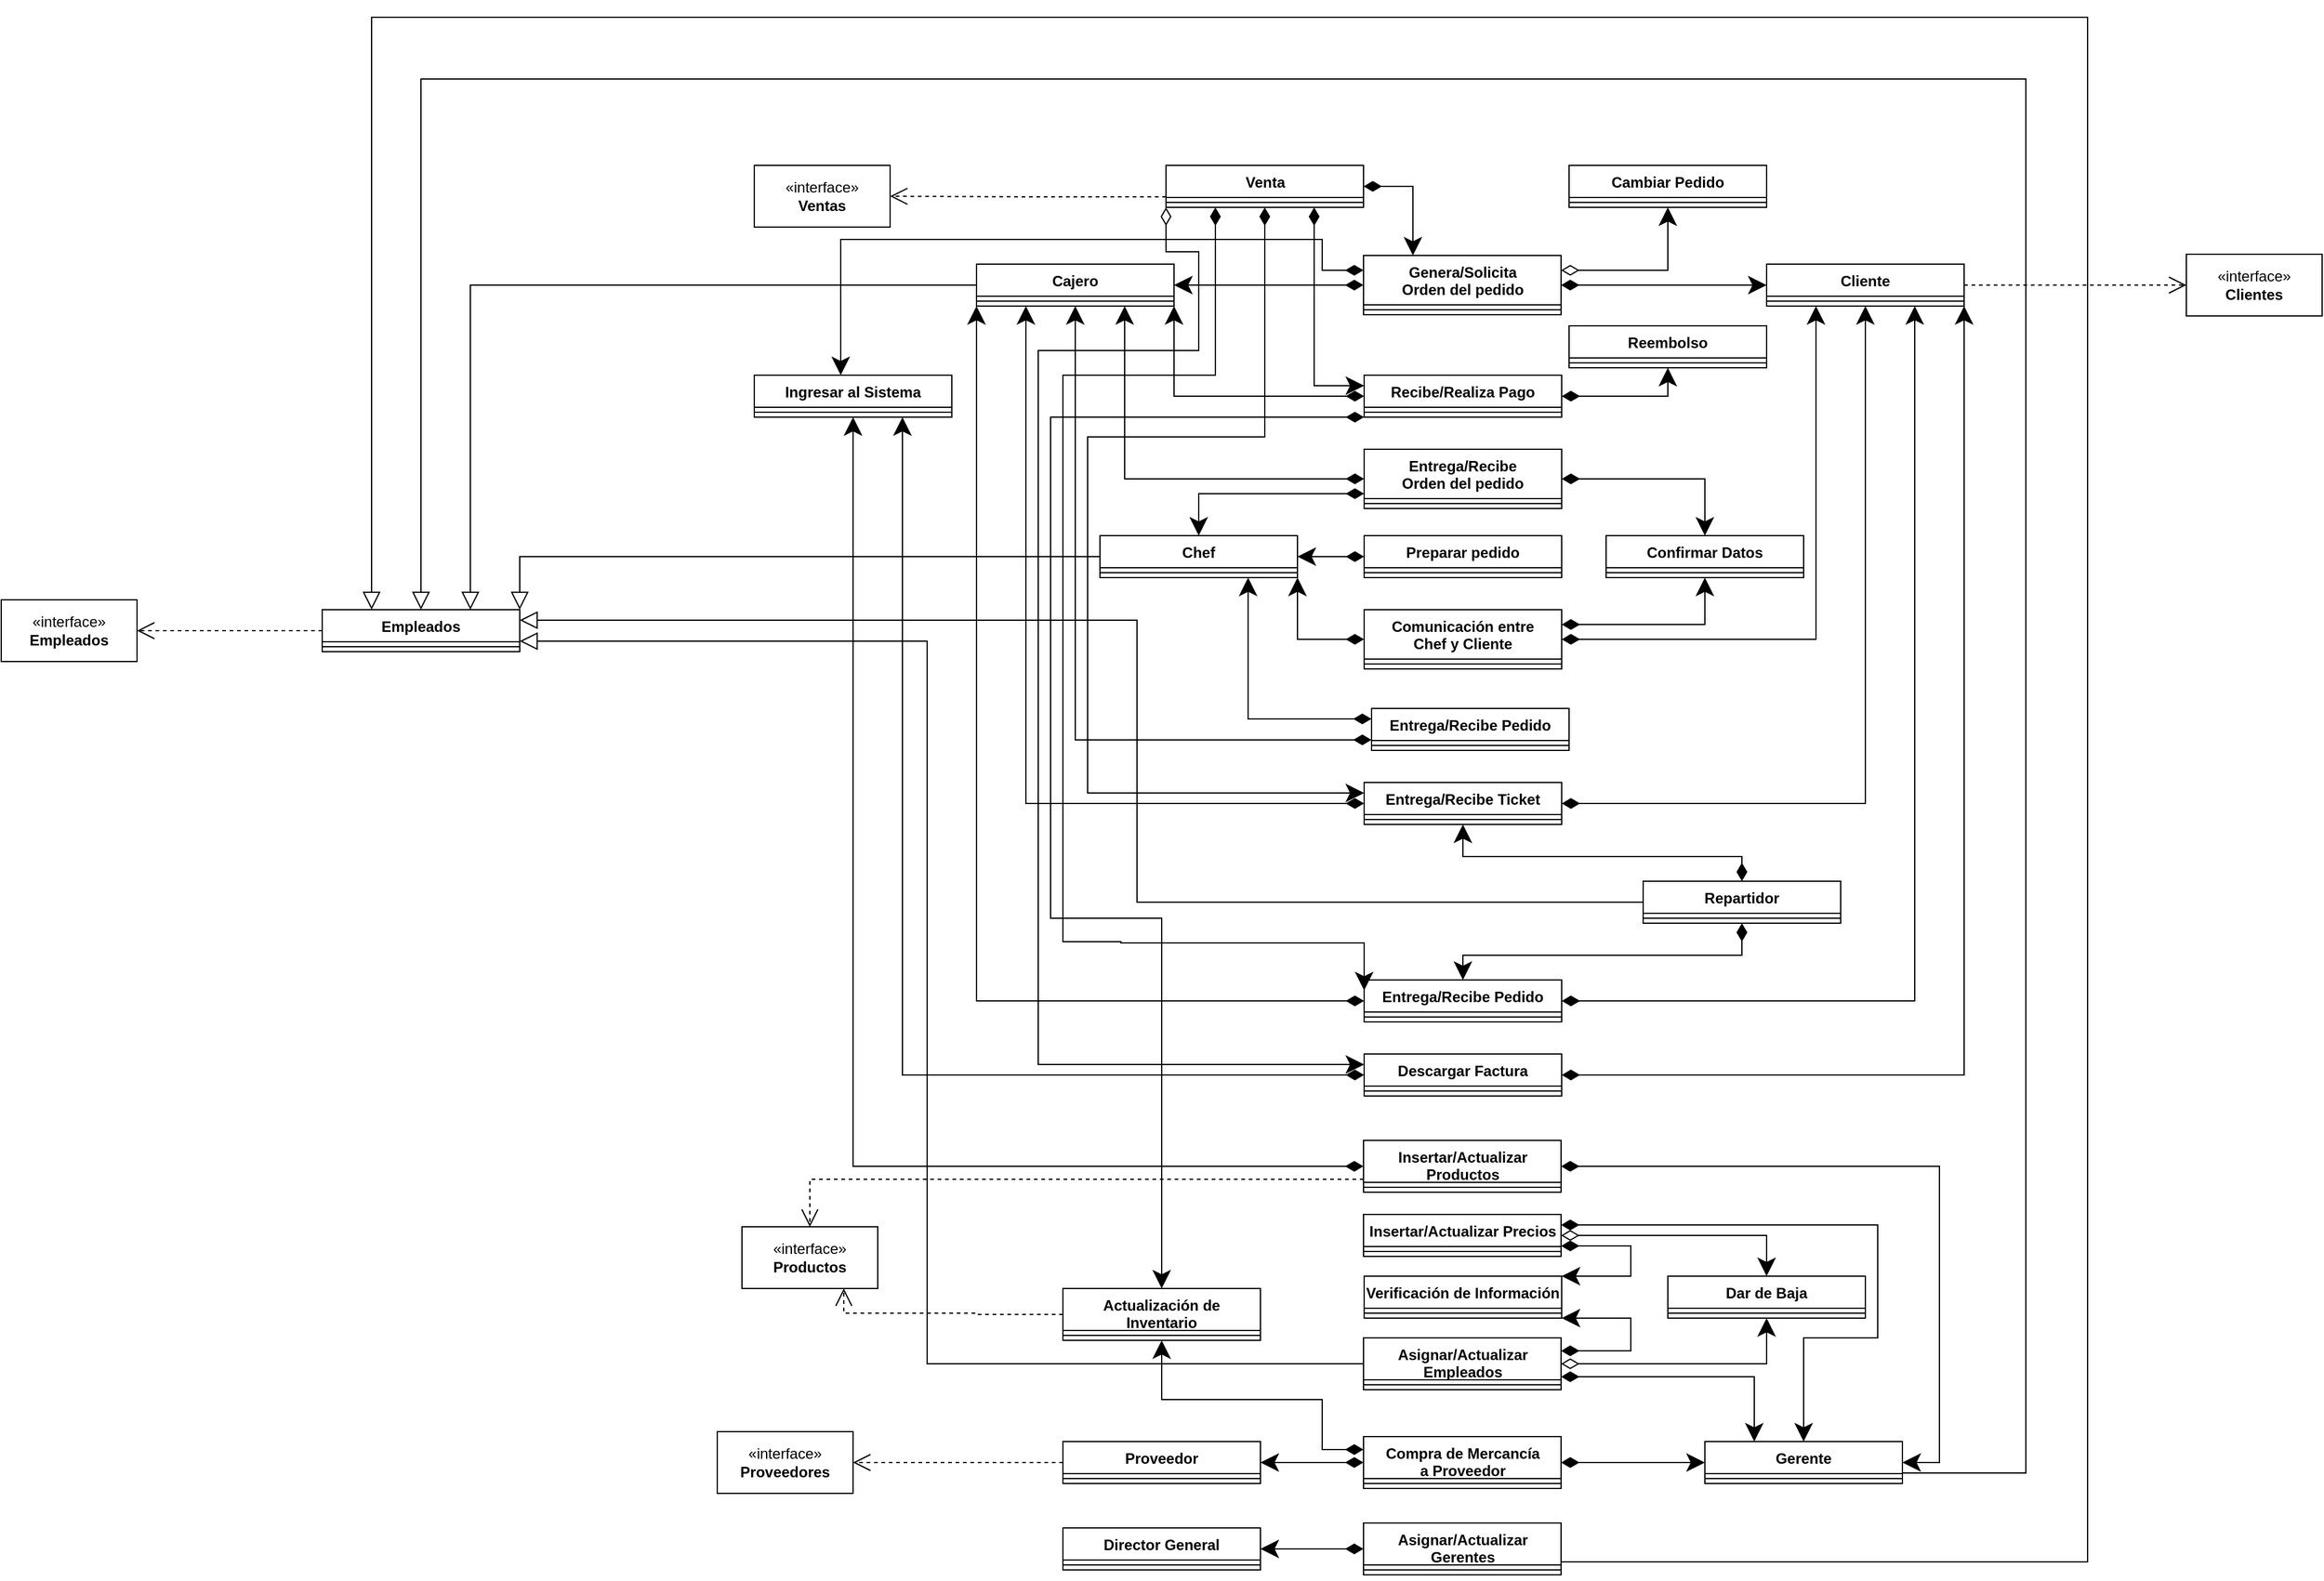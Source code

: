 <mxfile version="24.0.4" type="device">
  <diagram name="Página-1" id="PfWwZK9XXGAbCK31NurD">
    <mxGraphModel dx="2261" dy="2005" grid="1" gridSize="10" guides="1" tooltips="1" connect="1" arrows="1" fold="1" page="1" pageScale="1" pageWidth="827" pageHeight="1169" math="0" shadow="0">
      <root>
        <mxCell id="0" />
        <mxCell id="1" parent="0" />
        <mxCell id="RG0kYGxBwc-abc-6VBha-24" style="edgeStyle=orthogonalEdgeStyle;rounded=0;orthogonalLoop=1;jettySize=auto;html=1;exitX=0;exitY=0.5;exitDx=0;exitDy=0;entryX=0.75;entryY=0;entryDx=0;entryDy=0;endArrow=block;endFill=0;endSize=12;" parent="1" source="FRfssdo3dwxB3OvRQ1Hg-1" target="y7RJuOudr_c_py1oiqPL-2" edge="1">
          <mxGeometry relative="1" as="geometry">
            <mxPoint x="-340" y="360" as="targetPoint" />
            <Array as="points">
              <mxPoint x="-400" y="117" />
            </Array>
          </mxGeometry>
        </mxCell>
        <mxCell id="FRfssdo3dwxB3OvRQ1Hg-1" value="Cajero" style="swimlane;fontStyle=1;align=center;verticalAlign=top;childLayout=stackLayout;horizontal=1;startSize=26;horizontalStack=0;resizeParent=1;resizeParentMax=0;resizeLast=0;collapsible=1;marginBottom=0;whiteSpace=wrap;html=1;" parent="1" vertex="1">
          <mxGeometry x="10" y="100" width="160" height="34" as="geometry" />
        </mxCell>
        <mxCell id="FRfssdo3dwxB3OvRQ1Hg-3" value="" style="line;strokeWidth=1;fillColor=none;align=left;verticalAlign=middle;spacingTop=-1;spacingLeft=3;spacingRight=3;rotatable=0;labelPosition=right;points=[];portConstraint=eastwest;strokeColor=inherit;" parent="FRfssdo3dwxB3OvRQ1Hg-1" vertex="1">
          <mxGeometry y="26" width="160" height="8" as="geometry" />
        </mxCell>
        <mxCell id="RG0kYGxBwc-abc-6VBha-12" style="edgeStyle=orthogonalEdgeStyle;rounded=0;orthogonalLoop=1;jettySize=auto;html=1;exitX=1;exitY=0.5;exitDx=0;exitDy=0;entryX=0;entryY=0.5;entryDx=0;entryDy=0;dashed=1;endArrow=open;endFill=0;endSize=12;" parent="1" source="FRfssdo3dwxB3OvRQ1Hg-5" target="RG0kYGxBwc-abc-6VBha-5" edge="1">
          <mxGeometry relative="1" as="geometry" />
        </mxCell>
        <mxCell id="FRfssdo3dwxB3OvRQ1Hg-5" value="Cliente" style="swimlane;fontStyle=1;align=center;verticalAlign=top;childLayout=stackLayout;horizontal=1;startSize=26;horizontalStack=0;resizeParent=1;resizeParentMax=0;resizeLast=0;collapsible=1;marginBottom=0;whiteSpace=wrap;html=1;" parent="1" vertex="1">
          <mxGeometry x="650" y="100" width="160" height="34" as="geometry" />
        </mxCell>
        <mxCell id="FRfssdo3dwxB3OvRQ1Hg-6" value="" style="line;strokeWidth=1;fillColor=none;align=left;verticalAlign=middle;spacingTop=-1;spacingLeft=3;spacingRight=3;rotatable=0;labelPosition=right;points=[];portConstraint=eastwest;strokeColor=inherit;" parent="FRfssdo3dwxB3OvRQ1Hg-5" vertex="1">
          <mxGeometry y="26" width="160" height="8" as="geometry" />
        </mxCell>
        <mxCell id="FRfssdo3dwxB3OvRQ1Hg-15" style="edgeStyle=orthogonalEdgeStyle;rounded=0;orthogonalLoop=1;jettySize=auto;html=1;exitX=1;exitY=0.5;exitDx=0;exitDy=0;entryX=0;entryY=0.5;entryDx=0;entryDy=0;startArrow=diamondThin;startFill=1;targetPerimeterSpacing=4;sourcePerimeterSpacing=4;endSize=12;startSize=12;" parent="1" source="FRfssdo3dwxB3OvRQ1Hg-7" target="FRfssdo3dwxB3OvRQ1Hg-5" edge="1">
          <mxGeometry relative="1" as="geometry" />
        </mxCell>
        <mxCell id="FRfssdo3dwxB3OvRQ1Hg-16" style="edgeStyle=orthogonalEdgeStyle;rounded=0;orthogonalLoop=1;jettySize=auto;html=1;exitX=0;exitY=0.5;exitDx=0;exitDy=0;entryX=1;entryY=0.5;entryDx=0;entryDy=0;startArrow=diamondThin;startFill=1;endSize=12;startSize=12;" parent="1" source="FRfssdo3dwxB3OvRQ1Hg-7" target="FRfssdo3dwxB3OvRQ1Hg-1" edge="1">
          <mxGeometry relative="1" as="geometry" />
        </mxCell>
        <mxCell id="FRfssdo3dwxB3OvRQ1Hg-22" style="edgeStyle=orthogonalEdgeStyle;rounded=0;orthogonalLoop=1;jettySize=auto;html=1;exitX=1;exitY=0.25;exitDx=0;exitDy=0;entryX=0.5;entryY=1;entryDx=0;entryDy=0;startArrow=diamondThin;startFill=0;endSize=12;startSize=12;targetPerimeterSpacing=4;sourcePerimeterSpacing=4;" parent="1" source="FRfssdo3dwxB3OvRQ1Hg-7" target="FRfssdo3dwxB3OvRQ1Hg-20" edge="1">
          <mxGeometry relative="1" as="geometry" />
        </mxCell>
        <mxCell id="FRfssdo3dwxB3OvRQ1Hg-30" style="edgeStyle=orthogonalEdgeStyle;rounded=0;orthogonalLoop=1;jettySize=auto;html=1;exitX=0;exitY=0.25;exitDx=0;exitDy=0;entryX=0.5;entryY=0;entryDx=0;entryDy=0;startArrow=diamondThin;startFill=1;endSize=12;startSize=12;" parent="1" source="FRfssdo3dwxB3OvRQ1Hg-7" edge="1">
          <mxGeometry relative="1" as="geometry">
            <mxPoint x="-100" y="190" as="targetPoint" />
            <Array as="points">
              <mxPoint x="290" y="105" />
              <mxPoint x="290" y="80" />
              <mxPoint x="-100" y="80" />
            </Array>
          </mxGeometry>
        </mxCell>
        <mxCell id="FRfssdo3dwxB3OvRQ1Hg-7" value="Genera/Solicita&lt;br&gt;Orden del pedido" style="swimlane;fontStyle=1;align=center;verticalAlign=top;childLayout=stackLayout;horizontal=1;startSize=40;horizontalStack=0;resizeParent=1;resizeParentMax=0;resizeLast=0;collapsible=1;marginBottom=0;whiteSpace=wrap;html=1;" parent="1" vertex="1">
          <mxGeometry x="323.5" y="93" width="160" height="48" as="geometry" />
        </mxCell>
        <mxCell id="FRfssdo3dwxB3OvRQ1Hg-9" value="" style="line;strokeWidth=1;fillColor=none;align=left;verticalAlign=middle;spacingTop=-1;spacingLeft=3;spacingRight=3;rotatable=0;labelPosition=right;points=[];portConstraint=eastwest;strokeColor=inherit;" parent="FRfssdo3dwxB3OvRQ1Hg-7" vertex="1">
          <mxGeometry y="40" width="160" height="8" as="geometry" />
        </mxCell>
        <mxCell id="FRfssdo3dwxB3OvRQ1Hg-11" value="Ingresar al Sistema" style="swimlane;fontStyle=1;align=center;verticalAlign=top;childLayout=stackLayout;horizontal=1;startSize=26;horizontalStack=0;resizeParent=1;resizeParentMax=0;resizeLast=0;collapsible=1;marginBottom=0;whiteSpace=wrap;html=1;" parent="1" vertex="1">
          <mxGeometry x="-170" y="190" width="160" height="34" as="geometry" />
        </mxCell>
        <mxCell id="FRfssdo3dwxB3OvRQ1Hg-13" value="" style="line;strokeWidth=1;fillColor=none;align=left;verticalAlign=middle;spacingTop=-1;spacingLeft=3;spacingRight=3;rotatable=0;labelPosition=right;points=[];portConstraint=eastwest;strokeColor=inherit;" parent="FRfssdo3dwxB3OvRQ1Hg-11" vertex="1">
          <mxGeometry y="26" width="160" height="8" as="geometry" />
        </mxCell>
        <mxCell id="FRfssdo3dwxB3OvRQ1Hg-20" value="Cambiar Pedido" style="swimlane;fontStyle=1;align=center;verticalAlign=top;childLayout=stackLayout;horizontal=1;startSize=26;horizontalStack=0;resizeParent=1;resizeParentMax=0;resizeLast=0;collapsible=1;marginBottom=0;whiteSpace=wrap;html=1;" parent="1" vertex="1">
          <mxGeometry x="490" y="20" width="160" height="34" as="geometry" />
        </mxCell>
        <mxCell id="FRfssdo3dwxB3OvRQ1Hg-21" value="" style="line;strokeWidth=1;fillColor=none;align=left;verticalAlign=middle;spacingTop=-1;spacingLeft=3;spacingRight=3;rotatable=0;labelPosition=right;points=[];portConstraint=eastwest;strokeColor=inherit;" parent="FRfssdo3dwxB3OvRQ1Hg-20" vertex="1">
          <mxGeometry y="26" width="160" height="8" as="geometry" />
        </mxCell>
        <mxCell id="FRfssdo3dwxB3OvRQ1Hg-28" style="edgeStyle=orthogonalEdgeStyle;rounded=0;orthogonalLoop=1;jettySize=auto;html=1;exitX=1;exitY=0.5;exitDx=0;exitDy=0;entryX=0.5;entryY=1;entryDx=0;entryDy=0;startArrow=diamondThin;startFill=1;endSize=12;startSize=12;" parent="1" source="FRfssdo3dwxB3OvRQ1Hg-23" target="FRfssdo3dwxB3OvRQ1Hg-26" edge="1">
          <mxGeometry relative="1" as="geometry">
            <Array as="points">
              <mxPoint x="570" y="207" />
            </Array>
          </mxGeometry>
        </mxCell>
        <mxCell id="FRfssdo3dwxB3OvRQ1Hg-31" style="edgeStyle=orthogonalEdgeStyle;rounded=0;orthogonalLoop=1;jettySize=auto;html=1;exitX=0;exitY=0.5;exitDx=0;exitDy=0;entryX=1;entryY=1;entryDx=0;entryDy=0;startArrow=diamondThin;startFill=1;endSize=12;startSize=12;" parent="1" source="FRfssdo3dwxB3OvRQ1Hg-23" target="FRfssdo3dwxB3OvRQ1Hg-1" edge="1">
          <mxGeometry relative="1" as="geometry" />
        </mxCell>
        <mxCell id="FRfssdo3dwxB3OvRQ1Hg-117" style="edgeStyle=orthogonalEdgeStyle;rounded=0;orthogonalLoop=1;jettySize=auto;html=1;exitX=0;exitY=1;exitDx=0;exitDy=0;entryX=0.5;entryY=0;entryDx=0;entryDy=0;startArrow=diamondThin;startFill=1;endSize=12;startSize=12;" parent="1" source="FRfssdo3dwxB3OvRQ1Hg-23" target="FRfssdo3dwxB3OvRQ1Hg-114" edge="1">
          <mxGeometry relative="1" as="geometry">
            <Array as="points">
              <mxPoint x="70" y="224" />
              <mxPoint x="70" y="630" />
              <mxPoint x="160" y="630" />
            </Array>
          </mxGeometry>
        </mxCell>
        <mxCell id="FRfssdo3dwxB3OvRQ1Hg-23" value="Recibe/Realiza Pago" style="swimlane;fontStyle=1;align=center;verticalAlign=top;childLayout=stackLayout;horizontal=1;startSize=26;horizontalStack=0;resizeParent=1;resizeParentMax=0;resizeLast=0;collapsible=1;marginBottom=0;whiteSpace=wrap;html=1;" parent="1" vertex="1">
          <mxGeometry x="324" y="190" width="160" height="34" as="geometry" />
        </mxCell>
        <mxCell id="FRfssdo3dwxB3OvRQ1Hg-24" value="" style="line;strokeWidth=1;fillColor=none;align=left;verticalAlign=middle;spacingTop=-1;spacingLeft=3;spacingRight=3;rotatable=0;labelPosition=right;points=[];portConstraint=eastwest;strokeColor=inherit;" parent="FRfssdo3dwxB3OvRQ1Hg-23" vertex="1">
          <mxGeometry y="26" width="160" height="8" as="geometry" />
        </mxCell>
        <mxCell id="FRfssdo3dwxB3OvRQ1Hg-26" value="Reembolso" style="swimlane;fontStyle=1;align=center;verticalAlign=top;childLayout=stackLayout;horizontal=1;startSize=26;horizontalStack=0;resizeParent=1;resizeParentMax=0;resizeLast=0;collapsible=1;marginBottom=0;whiteSpace=wrap;html=1;" parent="1" vertex="1">
          <mxGeometry x="490" y="150" width="160" height="34" as="geometry" />
        </mxCell>
        <mxCell id="FRfssdo3dwxB3OvRQ1Hg-27" value="" style="line;strokeWidth=1;fillColor=none;align=left;verticalAlign=middle;spacingTop=-1;spacingLeft=3;spacingRight=3;rotatable=0;labelPosition=right;points=[];portConstraint=eastwest;strokeColor=inherit;" parent="FRfssdo3dwxB3OvRQ1Hg-26" vertex="1">
          <mxGeometry y="26" width="160" height="8" as="geometry" />
        </mxCell>
        <mxCell id="FRfssdo3dwxB3OvRQ1Hg-35" style="edgeStyle=orthogonalEdgeStyle;rounded=0;orthogonalLoop=1;jettySize=auto;html=1;exitX=0;exitY=0.5;exitDx=0;exitDy=0;entryX=0.25;entryY=1;entryDx=0;entryDy=0;startArrow=diamondThin;startFill=1;endSize=12;startSize=12;" parent="1" source="FRfssdo3dwxB3OvRQ1Hg-32" target="FRfssdo3dwxB3OvRQ1Hg-1" edge="1">
          <mxGeometry relative="1" as="geometry" />
        </mxCell>
        <mxCell id="FRfssdo3dwxB3OvRQ1Hg-36" style="edgeStyle=orthogonalEdgeStyle;rounded=0;orthogonalLoop=1;jettySize=auto;html=1;exitX=1;exitY=0.5;exitDx=0;exitDy=0;startArrow=diamondThin;startFill=1;endSize=12;startSize=12;entryX=0.5;entryY=1;entryDx=0;entryDy=0;" parent="1" source="FRfssdo3dwxB3OvRQ1Hg-32" target="FRfssdo3dwxB3OvRQ1Hg-5" edge="1">
          <mxGeometry relative="1" as="geometry">
            <mxPoint x="730" y="190" as="targetPoint" />
            <Array as="points">
              <mxPoint x="730" y="537" />
            </Array>
          </mxGeometry>
        </mxCell>
        <mxCell id="FRfssdo3dwxB3OvRQ1Hg-32" value="Entrega/Recibe Ticket" style="swimlane;fontStyle=1;align=center;verticalAlign=top;childLayout=stackLayout;horizontal=1;startSize=26;horizontalStack=0;resizeParent=1;resizeParentMax=0;resizeLast=0;collapsible=1;marginBottom=0;whiteSpace=wrap;html=1;" parent="1" vertex="1">
          <mxGeometry x="324" y="520" width="160" height="34" as="geometry" />
        </mxCell>
        <mxCell id="FRfssdo3dwxB3OvRQ1Hg-33" value="" style="line;strokeWidth=1;fillColor=none;align=left;verticalAlign=middle;spacingTop=-1;spacingLeft=3;spacingRight=3;rotatable=0;labelPosition=right;points=[];portConstraint=eastwest;strokeColor=inherit;" parent="FRfssdo3dwxB3OvRQ1Hg-32" vertex="1">
          <mxGeometry y="26" width="160" height="8" as="geometry" />
        </mxCell>
        <mxCell id="FRfssdo3dwxB3OvRQ1Hg-67" style="edgeStyle=orthogonalEdgeStyle;rounded=0;orthogonalLoop=1;jettySize=auto;html=1;exitX=0.5;exitY=0;exitDx=0;exitDy=0;entryX=0.5;entryY=1;entryDx=0;entryDy=0;startArrow=diamondThin;startFill=1;endSize=12;startSize=12;" parent="1" source="FRfssdo3dwxB3OvRQ1Hg-37" target="FRfssdo3dwxB3OvRQ1Hg-32" edge="1">
          <mxGeometry relative="1" as="geometry">
            <Array as="points">
              <mxPoint x="630" y="580" />
              <mxPoint x="404" y="580" />
            </Array>
          </mxGeometry>
        </mxCell>
        <mxCell id="FRfssdo3dwxB3OvRQ1Hg-68" style="edgeStyle=orthogonalEdgeStyle;rounded=0;orthogonalLoop=1;jettySize=auto;html=1;exitX=0.5;exitY=1;exitDx=0;exitDy=0;entryX=0.5;entryY=0;entryDx=0;entryDy=0;startArrow=diamondThin;startFill=1;endSize=12;startSize=12;" parent="1" source="FRfssdo3dwxB3OvRQ1Hg-37" target="FRfssdo3dwxB3OvRQ1Hg-42" edge="1">
          <mxGeometry relative="1" as="geometry">
            <Array as="points">
              <mxPoint x="630" y="660" />
              <mxPoint x="404" y="660" />
            </Array>
          </mxGeometry>
        </mxCell>
        <mxCell id="RG0kYGxBwc-abc-6VBha-29" style="edgeStyle=orthogonalEdgeStyle;rounded=0;orthogonalLoop=1;jettySize=auto;html=1;exitX=0;exitY=0.5;exitDx=0;exitDy=0;entryX=1;entryY=0.25;entryDx=0;entryDy=0;endArrow=block;endFill=0;endSize=12;" parent="1" source="FRfssdo3dwxB3OvRQ1Hg-37" target="y7RJuOudr_c_py1oiqPL-2" edge="1">
          <mxGeometry relative="1" as="geometry">
            <Array as="points">
              <mxPoint x="140" y="617" />
              <mxPoint x="140" y="389" />
            </Array>
            <mxPoint x="-340" y="385" as="targetPoint" />
          </mxGeometry>
        </mxCell>
        <mxCell id="FRfssdo3dwxB3OvRQ1Hg-37" value="Repartidor" style="swimlane;fontStyle=1;align=center;verticalAlign=top;childLayout=stackLayout;horizontal=1;startSize=26;horizontalStack=0;resizeParent=1;resizeParentMax=0;resizeLast=0;collapsible=1;marginBottom=0;whiteSpace=wrap;html=1;" parent="1" vertex="1">
          <mxGeometry x="550" y="600" width="160" height="34" as="geometry" />
        </mxCell>
        <mxCell id="FRfssdo3dwxB3OvRQ1Hg-38" value="" style="line;strokeWidth=1;fillColor=none;align=left;verticalAlign=middle;spacingTop=-1;spacingLeft=3;spacingRight=3;rotatable=0;labelPosition=right;points=[];portConstraint=eastwest;strokeColor=inherit;" parent="FRfssdo3dwxB3OvRQ1Hg-37" vertex="1">
          <mxGeometry y="26" width="160" height="8" as="geometry" />
        </mxCell>
        <mxCell id="FRfssdo3dwxB3OvRQ1Hg-66" style="edgeStyle=orthogonalEdgeStyle;rounded=0;orthogonalLoop=1;jettySize=auto;html=1;exitX=0;exitY=0.5;exitDx=0;exitDy=0;entryX=0;entryY=1;entryDx=0;entryDy=0;startArrow=diamondThin;startFill=1;endSize=12;startSize=12;" parent="1" source="FRfssdo3dwxB3OvRQ1Hg-42" target="FRfssdo3dwxB3OvRQ1Hg-1" edge="1">
          <mxGeometry relative="1" as="geometry" />
        </mxCell>
        <mxCell id="FRfssdo3dwxB3OvRQ1Hg-69" style="edgeStyle=orthogonalEdgeStyle;rounded=0;orthogonalLoop=1;jettySize=auto;html=1;exitX=1;exitY=0.5;exitDx=0;exitDy=0;entryX=0.75;entryY=1;entryDx=0;entryDy=0;startArrow=diamondThin;startFill=1;endSize=12;startSize=12;" parent="1" source="FRfssdo3dwxB3OvRQ1Hg-42" target="FRfssdo3dwxB3OvRQ1Hg-5" edge="1">
          <mxGeometry relative="1" as="geometry" />
        </mxCell>
        <mxCell id="FRfssdo3dwxB3OvRQ1Hg-42" value="Entrega/Recibe Pedido" style="swimlane;fontStyle=1;align=center;verticalAlign=top;childLayout=stackLayout;horizontal=1;startSize=26;horizontalStack=0;resizeParent=1;resizeParentMax=0;resizeLast=0;collapsible=1;marginBottom=0;whiteSpace=wrap;html=1;" parent="1" vertex="1">
          <mxGeometry x="324" y="680" width="160" height="34" as="geometry" />
        </mxCell>
        <mxCell id="FRfssdo3dwxB3OvRQ1Hg-43" value="" style="line;strokeWidth=1;fillColor=none;align=left;verticalAlign=middle;spacingTop=-1;spacingLeft=3;spacingRight=3;rotatable=0;labelPosition=right;points=[];portConstraint=eastwest;strokeColor=inherit;" parent="FRfssdo3dwxB3OvRQ1Hg-42" vertex="1">
          <mxGeometry y="26" width="160" height="8" as="geometry" />
        </mxCell>
        <mxCell id="FRfssdo3dwxB3OvRQ1Hg-46" style="edgeStyle=orthogonalEdgeStyle;rounded=0;orthogonalLoop=1;jettySize=auto;html=1;exitX=0;exitY=0.5;exitDx=0;exitDy=0;entryX=0.75;entryY=1;entryDx=0;entryDy=0;endSize=12;startSize=12;startArrow=diamondThin;startFill=1;" parent="1" source="FRfssdo3dwxB3OvRQ1Hg-44" target="FRfssdo3dwxB3OvRQ1Hg-1" edge="1">
          <mxGeometry relative="1" as="geometry" />
        </mxCell>
        <mxCell id="FRfssdo3dwxB3OvRQ1Hg-49" style="edgeStyle=orthogonalEdgeStyle;rounded=0;orthogonalLoop=1;jettySize=auto;html=1;exitX=0;exitY=0.75;exitDx=0;exitDy=0;entryX=0.5;entryY=0;entryDx=0;entryDy=0;startArrow=diamondThin;startFill=1;endSize=12;startSize=12;" parent="1" source="FRfssdo3dwxB3OvRQ1Hg-44" target="FRfssdo3dwxB3OvRQ1Hg-47" edge="1">
          <mxGeometry relative="1" as="geometry">
            <Array as="points">
              <mxPoint x="190" y="286" />
            </Array>
          </mxGeometry>
        </mxCell>
        <mxCell id="FRfssdo3dwxB3OvRQ1Hg-61" style="edgeStyle=orthogonalEdgeStyle;rounded=0;orthogonalLoop=1;jettySize=auto;html=1;exitX=1;exitY=0.5;exitDx=0;exitDy=0;entryX=0.5;entryY=0;entryDx=0;entryDy=0;startArrow=diamondThin;startFill=1;endSize=12;startSize=12;" parent="1" source="FRfssdo3dwxB3OvRQ1Hg-44" target="FRfssdo3dwxB3OvRQ1Hg-58" edge="1">
          <mxGeometry relative="1" as="geometry" />
        </mxCell>
        <mxCell id="FRfssdo3dwxB3OvRQ1Hg-44" value="Entrega/Recibe&lt;br&gt;Orden del pedido" style="swimlane;fontStyle=1;align=center;verticalAlign=top;childLayout=stackLayout;horizontal=1;startSize=40;horizontalStack=0;resizeParent=1;resizeParentMax=0;resizeLast=0;collapsible=1;marginBottom=0;whiteSpace=wrap;html=1;" parent="1" vertex="1">
          <mxGeometry x="324" y="250" width="160" height="48" as="geometry" />
        </mxCell>
        <mxCell id="FRfssdo3dwxB3OvRQ1Hg-45" value="" style="line;strokeWidth=1;fillColor=none;align=left;verticalAlign=middle;spacingTop=-1;spacingLeft=3;spacingRight=3;rotatable=0;labelPosition=right;points=[];portConstraint=eastwest;strokeColor=inherit;" parent="FRfssdo3dwxB3OvRQ1Hg-44" vertex="1">
          <mxGeometry y="40" width="160" height="8" as="geometry" />
        </mxCell>
        <mxCell id="RG0kYGxBwc-abc-6VBha-28" style="edgeStyle=orthogonalEdgeStyle;rounded=0;orthogonalLoop=1;jettySize=auto;html=1;exitX=0;exitY=0.5;exitDx=0;exitDy=0;entryX=1;entryY=0;entryDx=0;entryDy=0;endSize=12;endArrow=block;endFill=0;" parent="1" source="FRfssdo3dwxB3OvRQ1Hg-47" target="y7RJuOudr_c_py1oiqPL-2" edge="1">
          <mxGeometry relative="1" as="geometry">
            <mxPoint x="-340" y="372.5" as="targetPoint" />
          </mxGeometry>
        </mxCell>
        <mxCell id="FRfssdo3dwxB3OvRQ1Hg-47" value="Chef" style="swimlane;fontStyle=1;align=center;verticalAlign=top;childLayout=stackLayout;horizontal=1;startSize=26;horizontalStack=0;resizeParent=1;resizeParentMax=0;resizeLast=0;collapsible=1;marginBottom=0;whiteSpace=wrap;html=1;" parent="1" vertex="1">
          <mxGeometry x="110" y="320" width="160" height="34" as="geometry" />
        </mxCell>
        <mxCell id="FRfssdo3dwxB3OvRQ1Hg-48" value="" style="line;strokeWidth=1;fillColor=none;align=left;verticalAlign=middle;spacingTop=-1;spacingLeft=3;spacingRight=3;rotatable=0;labelPosition=right;points=[];portConstraint=eastwest;strokeColor=inherit;" parent="FRfssdo3dwxB3OvRQ1Hg-47" vertex="1">
          <mxGeometry y="26" width="160" height="8" as="geometry" />
        </mxCell>
        <mxCell id="FRfssdo3dwxB3OvRQ1Hg-53" style="edgeStyle=orthogonalEdgeStyle;rounded=0;orthogonalLoop=1;jettySize=auto;html=1;exitX=0;exitY=0.5;exitDx=0;exitDy=0;entryX=1;entryY=0.5;entryDx=0;entryDy=0;startArrow=diamondThin;startFill=1;endSize=12;startSize=12;" parent="1" source="FRfssdo3dwxB3OvRQ1Hg-50" target="FRfssdo3dwxB3OvRQ1Hg-47" edge="1">
          <mxGeometry relative="1" as="geometry" />
        </mxCell>
        <mxCell id="FRfssdo3dwxB3OvRQ1Hg-50" value="Preparar pedido" style="swimlane;fontStyle=1;align=center;verticalAlign=top;childLayout=stackLayout;horizontal=1;startSize=26;horizontalStack=0;resizeParent=1;resizeParentMax=0;resizeLast=0;collapsible=1;marginBottom=0;whiteSpace=wrap;html=1;" parent="1" vertex="1">
          <mxGeometry x="324" y="320" width="160" height="34" as="geometry" />
        </mxCell>
        <mxCell id="FRfssdo3dwxB3OvRQ1Hg-51" value="" style="line;strokeWidth=1;fillColor=none;align=left;verticalAlign=middle;spacingTop=-1;spacingLeft=3;spacingRight=3;rotatable=0;labelPosition=right;points=[];portConstraint=eastwest;strokeColor=inherit;" parent="FRfssdo3dwxB3OvRQ1Hg-50" vertex="1">
          <mxGeometry y="26" width="160" height="8" as="geometry" />
        </mxCell>
        <mxCell id="FRfssdo3dwxB3OvRQ1Hg-56" style="edgeStyle=orthogonalEdgeStyle;rounded=0;orthogonalLoop=1;jettySize=auto;html=1;exitX=0;exitY=0.5;exitDx=0;exitDy=0;entryX=1;entryY=1;entryDx=0;entryDy=0;endSize=12;startSize=12;startArrow=diamondThin;startFill=1;" parent="1" source="FRfssdo3dwxB3OvRQ1Hg-54" target="FRfssdo3dwxB3OvRQ1Hg-47" edge="1">
          <mxGeometry relative="1" as="geometry" />
        </mxCell>
        <mxCell id="FRfssdo3dwxB3OvRQ1Hg-57" style="edgeStyle=orthogonalEdgeStyle;rounded=0;orthogonalLoop=1;jettySize=auto;html=1;exitX=1;exitY=0.5;exitDx=0;exitDy=0;entryX=0.25;entryY=1;entryDx=0;entryDy=0;endSize=12;startSize=12;startArrow=diamondThin;startFill=1;" parent="1" source="FRfssdo3dwxB3OvRQ1Hg-54" target="FRfssdo3dwxB3OvRQ1Hg-5" edge="1">
          <mxGeometry relative="1" as="geometry" />
        </mxCell>
        <mxCell id="FRfssdo3dwxB3OvRQ1Hg-60" style="edgeStyle=orthogonalEdgeStyle;rounded=0;orthogonalLoop=1;jettySize=auto;html=1;exitX=1;exitY=0.25;exitDx=0;exitDy=0;entryX=0.5;entryY=1;entryDx=0;entryDy=0;startArrow=diamondThin;startFill=1;endSize=12;startSize=12;" parent="1" source="FRfssdo3dwxB3OvRQ1Hg-54" target="FRfssdo3dwxB3OvRQ1Hg-58" edge="1">
          <mxGeometry relative="1" as="geometry" />
        </mxCell>
        <mxCell id="FRfssdo3dwxB3OvRQ1Hg-54" value="Comunicación entre&lt;br&gt;Chef y Cliente" style="swimlane;fontStyle=1;align=center;verticalAlign=top;childLayout=stackLayout;horizontal=1;startSize=40;horizontalStack=0;resizeParent=1;resizeParentMax=0;resizeLast=0;collapsible=1;marginBottom=0;whiteSpace=wrap;html=1;" parent="1" vertex="1">
          <mxGeometry x="324" y="380" width="160" height="48" as="geometry" />
        </mxCell>
        <mxCell id="FRfssdo3dwxB3OvRQ1Hg-55" value="" style="line;strokeWidth=1;fillColor=none;align=left;verticalAlign=middle;spacingTop=-1;spacingLeft=3;spacingRight=3;rotatable=0;labelPosition=right;points=[];portConstraint=eastwest;strokeColor=inherit;" parent="FRfssdo3dwxB3OvRQ1Hg-54" vertex="1">
          <mxGeometry y="40" width="160" height="8" as="geometry" />
        </mxCell>
        <mxCell id="FRfssdo3dwxB3OvRQ1Hg-58" value="Confirmar Datos" style="swimlane;fontStyle=1;align=center;verticalAlign=top;childLayout=stackLayout;horizontal=1;startSize=26;horizontalStack=0;resizeParent=1;resizeParentMax=0;resizeLast=0;collapsible=1;marginBottom=0;whiteSpace=wrap;html=1;" parent="1" vertex="1">
          <mxGeometry x="520" y="320" width="160" height="34" as="geometry" />
        </mxCell>
        <mxCell id="FRfssdo3dwxB3OvRQ1Hg-59" value="" style="line;strokeWidth=1;fillColor=none;align=left;verticalAlign=middle;spacingTop=-1;spacingLeft=3;spacingRight=3;rotatable=0;labelPosition=right;points=[];portConstraint=eastwest;strokeColor=inherit;" parent="FRfssdo3dwxB3OvRQ1Hg-58" vertex="1">
          <mxGeometry y="26" width="160" height="8" as="geometry" />
        </mxCell>
        <mxCell id="FRfssdo3dwxB3OvRQ1Hg-64" style="edgeStyle=orthogonalEdgeStyle;rounded=0;orthogonalLoop=1;jettySize=auto;html=1;exitX=0;exitY=0.25;exitDx=0;exitDy=0;entryX=0.75;entryY=1;entryDx=0;entryDy=0;endSize=12;startSize=12;startArrow=diamondThin;startFill=1;" parent="1" source="FRfssdo3dwxB3OvRQ1Hg-62" target="FRfssdo3dwxB3OvRQ1Hg-47" edge="1">
          <mxGeometry relative="1" as="geometry" />
        </mxCell>
        <mxCell id="FRfssdo3dwxB3OvRQ1Hg-65" style="edgeStyle=orthogonalEdgeStyle;rounded=0;orthogonalLoop=1;jettySize=auto;html=1;exitX=0;exitY=0.75;exitDx=0;exitDy=0;entryX=0.5;entryY=1;entryDx=0;entryDy=0;startArrow=diamondThin;startFill=1;endSize=12;startSize=12;" parent="1" source="FRfssdo3dwxB3OvRQ1Hg-62" target="FRfssdo3dwxB3OvRQ1Hg-1" edge="1">
          <mxGeometry relative="1" as="geometry" />
        </mxCell>
        <mxCell id="FRfssdo3dwxB3OvRQ1Hg-62" value="Entrega/Recibe Pedido" style="swimlane;fontStyle=1;align=center;verticalAlign=top;childLayout=stackLayout;horizontal=1;startSize=26;horizontalStack=0;resizeParent=1;resizeParentMax=0;resizeLast=0;collapsible=1;marginBottom=0;whiteSpace=wrap;html=1;" parent="1" vertex="1">
          <mxGeometry x="330" y="460" width="160" height="34" as="geometry" />
        </mxCell>
        <mxCell id="FRfssdo3dwxB3OvRQ1Hg-63" value="" style="line;strokeWidth=1;fillColor=none;align=left;verticalAlign=middle;spacingTop=-1;spacingLeft=3;spacingRight=3;rotatable=0;labelPosition=right;points=[];portConstraint=eastwest;strokeColor=inherit;" parent="FRfssdo3dwxB3OvRQ1Hg-62" vertex="1">
          <mxGeometry y="26" width="160" height="8" as="geometry" />
        </mxCell>
        <mxCell id="FRfssdo3dwxB3OvRQ1Hg-74" style="edgeStyle=orthogonalEdgeStyle;rounded=0;orthogonalLoop=1;jettySize=auto;html=1;exitX=0;exitY=0.5;exitDx=0;exitDy=0;entryX=1;entryY=0.5;entryDx=0;entryDy=0;startArrow=diamondThin;startFill=1;endSize=12;startSize=12;" parent="1" source="FRfssdo3dwxB3OvRQ1Hg-70" target="FRfssdo3dwxB3OvRQ1Hg-72" edge="1">
          <mxGeometry relative="1" as="geometry" />
        </mxCell>
        <mxCell id="RG0kYGxBwc-abc-6VBha-34" style="edgeStyle=orthogonalEdgeStyle;rounded=0;orthogonalLoop=1;jettySize=auto;html=1;exitX=1;exitY=0.75;exitDx=0;exitDy=0;entryX=0.25;entryY=0;entryDx=0;entryDy=0;endArrow=block;endFill=0;endSize=12;" parent="1" source="FRfssdo3dwxB3OvRQ1Hg-70" target="y7RJuOudr_c_py1oiqPL-2" edge="1">
          <mxGeometry relative="1" as="geometry">
            <Array as="points">
              <mxPoint x="910" y="1152" />
              <mxPoint x="910" y="-100" />
              <mxPoint x="-480" y="-100" />
            </Array>
            <mxPoint x="-395" y="360" as="targetPoint" />
          </mxGeometry>
        </mxCell>
        <mxCell id="FRfssdo3dwxB3OvRQ1Hg-70" value="Asignar/Actualizar Gerentes" style="swimlane;fontStyle=1;align=center;verticalAlign=top;childLayout=stackLayout;horizontal=1;startSize=34;horizontalStack=0;resizeParent=1;resizeParentMax=0;resizeLast=0;collapsible=1;marginBottom=0;whiteSpace=wrap;html=1;" parent="1" vertex="1">
          <mxGeometry x="323.5" y="1120" width="160" height="42" as="geometry" />
        </mxCell>
        <mxCell id="FRfssdo3dwxB3OvRQ1Hg-71" value="" style="line;strokeWidth=1;fillColor=none;align=left;verticalAlign=middle;spacingTop=-1;spacingLeft=3;spacingRight=3;rotatable=0;labelPosition=right;points=[];portConstraint=eastwest;strokeColor=inherit;" parent="FRfssdo3dwxB3OvRQ1Hg-70" vertex="1">
          <mxGeometry y="34" width="160" height="8" as="geometry" />
        </mxCell>
        <mxCell id="FRfssdo3dwxB3OvRQ1Hg-72" value="Director General" style="swimlane;fontStyle=1;align=center;verticalAlign=top;childLayout=stackLayout;horizontal=1;startSize=26;horizontalStack=0;resizeParent=1;resizeParentMax=0;resizeLast=0;collapsible=1;marginBottom=0;whiteSpace=wrap;html=1;" parent="1" vertex="1">
          <mxGeometry x="80" y="1124" width="160" height="34" as="geometry" />
        </mxCell>
        <mxCell id="FRfssdo3dwxB3OvRQ1Hg-73" value="" style="line;strokeWidth=1;fillColor=none;align=left;verticalAlign=middle;spacingTop=-1;spacingLeft=3;spacingRight=3;rotatable=0;labelPosition=right;points=[];portConstraint=eastwest;strokeColor=inherit;" parent="FRfssdo3dwxB3OvRQ1Hg-72" vertex="1">
          <mxGeometry y="26" width="160" height="8" as="geometry" />
        </mxCell>
        <mxCell id="FRfssdo3dwxB3OvRQ1Hg-106" style="edgeStyle=orthogonalEdgeStyle;rounded=0;orthogonalLoop=1;jettySize=auto;html=1;exitX=1;exitY=0.5;exitDx=0;exitDy=0;entryX=1;entryY=0.5;entryDx=0;entryDy=0;startArrow=diamondThin;startFill=1;endSize=12;startSize=12;" parent="1" source="FRfssdo3dwxB3OvRQ1Hg-75" target="FRfssdo3dwxB3OvRQ1Hg-98" edge="1">
          <mxGeometry relative="1" as="geometry" />
        </mxCell>
        <mxCell id="FRfssdo3dwxB3OvRQ1Hg-107" style="edgeStyle=orthogonalEdgeStyle;rounded=0;orthogonalLoop=1;jettySize=auto;html=1;exitX=0;exitY=0.5;exitDx=0;exitDy=0;entryX=0.5;entryY=1;entryDx=0;entryDy=0;startArrow=diamondThin;startFill=1;endSize=12;startSize=12;" parent="1" source="FRfssdo3dwxB3OvRQ1Hg-75" target="FRfssdo3dwxB3OvRQ1Hg-11" edge="1">
          <mxGeometry relative="1" as="geometry" />
        </mxCell>
        <mxCell id="RG0kYGxBwc-abc-6VBha-23" style="edgeStyle=orthogonalEdgeStyle;rounded=0;orthogonalLoop=1;jettySize=auto;html=1;exitX=0;exitY=0.75;exitDx=0;exitDy=0;entryX=0.5;entryY=0;entryDx=0;entryDy=0;startArrow=none;startFill=0;endArrow=open;endFill=0;dashed=1;endSize=12;" parent="1" source="FRfssdo3dwxB3OvRQ1Hg-75" target="RG0kYGxBwc-abc-6VBha-4" edge="1">
          <mxGeometry relative="1" as="geometry" />
        </mxCell>
        <mxCell id="FRfssdo3dwxB3OvRQ1Hg-75" value="Insertar/Actualizar Productos" style="swimlane;fontStyle=1;align=center;verticalAlign=top;childLayout=stackLayout;horizontal=1;startSize=34;horizontalStack=0;resizeParent=1;resizeParentMax=0;resizeLast=0;collapsible=1;marginBottom=0;whiteSpace=wrap;html=1;" parent="1" vertex="1">
          <mxGeometry x="323.5" y="810" width="160" height="42" as="geometry" />
        </mxCell>
        <mxCell id="FRfssdo3dwxB3OvRQ1Hg-76" value="" style="line;strokeWidth=1;fillColor=none;align=left;verticalAlign=middle;spacingTop=-1;spacingLeft=3;spacingRight=3;rotatable=0;labelPosition=right;points=[];portConstraint=eastwest;strokeColor=inherit;" parent="FRfssdo3dwxB3OvRQ1Hg-75" vertex="1">
          <mxGeometry y="34" width="160" height="8" as="geometry" />
        </mxCell>
        <mxCell id="FRfssdo3dwxB3OvRQ1Hg-93" style="edgeStyle=orthogonalEdgeStyle;rounded=0;orthogonalLoop=1;jettySize=auto;html=1;exitX=1;exitY=0.5;exitDx=0;exitDy=0;entryX=0.5;entryY=0;entryDx=0;entryDy=0;startArrow=diamondThin;startFill=0;endSize=12;startSize=12;" parent="1" source="FRfssdo3dwxB3OvRQ1Hg-77" target="FRfssdo3dwxB3OvRQ1Hg-90" edge="1">
          <mxGeometry relative="1" as="geometry" />
        </mxCell>
        <mxCell id="FRfssdo3dwxB3OvRQ1Hg-105" style="edgeStyle=orthogonalEdgeStyle;rounded=0;orthogonalLoop=1;jettySize=auto;html=1;exitX=1;exitY=0.25;exitDx=0;exitDy=0;entryX=0.5;entryY=0;entryDx=0;entryDy=0;startArrow=diamondThin;startFill=1;endSize=12;startSize=12;" parent="1" source="FRfssdo3dwxB3OvRQ1Hg-77" target="FRfssdo3dwxB3OvRQ1Hg-98" edge="1">
          <mxGeometry relative="1" as="geometry">
            <Array as="points">
              <mxPoint x="740" y="879" />
              <mxPoint x="740" y="970" />
              <mxPoint x="680" y="970" />
            </Array>
          </mxGeometry>
        </mxCell>
        <mxCell id="FRfssdo3dwxB3OvRQ1Hg-77" value="Insertar/Actualizar Precios" style="swimlane;fontStyle=1;align=center;verticalAlign=top;childLayout=stackLayout;horizontal=1;startSize=26;horizontalStack=0;resizeParent=1;resizeParentMax=0;resizeLast=0;collapsible=1;marginBottom=0;whiteSpace=wrap;html=1;" parent="1" vertex="1">
          <mxGeometry x="323.5" y="870" width="160" height="34" as="geometry" />
        </mxCell>
        <mxCell id="FRfssdo3dwxB3OvRQ1Hg-78" value="" style="line;strokeWidth=1;fillColor=none;align=left;verticalAlign=middle;spacingTop=-1;spacingLeft=3;spacingRight=3;rotatable=0;labelPosition=right;points=[];portConstraint=eastwest;strokeColor=inherit;" parent="FRfssdo3dwxB3OvRQ1Hg-77" vertex="1">
          <mxGeometry y="26" width="160" height="8" as="geometry" />
        </mxCell>
        <mxCell id="FRfssdo3dwxB3OvRQ1Hg-94" style="edgeStyle=orthogonalEdgeStyle;rounded=0;orthogonalLoop=1;jettySize=auto;html=1;exitX=1;exitY=0.5;exitDx=0;exitDy=0;entryX=0.5;entryY=1;entryDx=0;entryDy=0;startArrow=diamondThin;startFill=0;endSize=12;startSize=12;" parent="1" source="FRfssdo3dwxB3OvRQ1Hg-79" target="FRfssdo3dwxB3OvRQ1Hg-90" edge="1">
          <mxGeometry relative="1" as="geometry" />
        </mxCell>
        <mxCell id="FRfssdo3dwxB3OvRQ1Hg-104" style="edgeStyle=orthogonalEdgeStyle;rounded=0;orthogonalLoop=1;jettySize=auto;html=1;exitX=1;exitY=0.75;exitDx=0;exitDy=0;entryX=0.25;entryY=0;entryDx=0;entryDy=0;startArrow=diamondThin;startFill=1;endSize=12;startSize=12;" parent="1" source="FRfssdo3dwxB3OvRQ1Hg-79" target="FRfssdo3dwxB3OvRQ1Hg-98" edge="1">
          <mxGeometry relative="1" as="geometry" />
        </mxCell>
        <mxCell id="RG0kYGxBwc-abc-6VBha-33" style="edgeStyle=orthogonalEdgeStyle;rounded=0;orthogonalLoop=1;jettySize=auto;html=1;exitX=0;exitY=0.5;exitDx=0;exitDy=0;entryX=1;entryY=0.75;entryDx=0;entryDy=0;endArrow=block;endFill=0;endSize=12;" parent="1" source="FRfssdo3dwxB3OvRQ1Hg-79" target="y7RJuOudr_c_py1oiqPL-2" edge="1">
          <mxGeometry relative="1" as="geometry">
            <Array as="points">
              <mxPoint x="-30" y="991" />
              <mxPoint x="-30" y="406" />
            </Array>
            <mxPoint x="-340" y="397.5" as="targetPoint" />
          </mxGeometry>
        </mxCell>
        <mxCell id="FRfssdo3dwxB3OvRQ1Hg-79" value="Asignar/Actualizar Empleados" style="swimlane;fontStyle=1;align=center;verticalAlign=top;childLayout=stackLayout;horizontal=1;startSize=34;horizontalStack=0;resizeParent=1;resizeParentMax=0;resizeLast=0;collapsible=1;marginBottom=0;whiteSpace=wrap;html=1;" parent="1" vertex="1">
          <mxGeometry x="323.5" y="970" width="160" height="42" as="geometry" />
        </mxCell>
        <mxCell id="FRfssdo3dwxB3OvRQ1Hg-80" value="" style="line;strokeWidth=1;fillColor=none;align=left;verticalAlign=middle;spacingTop=-1;spacingLeft=3;spacingRight=3;rotatable=0;labelPosition=right;points=[];portConstraint=eastwest;strokeColor=inherit;" parent="FRfssdo3dwxB3OvRQ1Hg-79" vertex="1">
          <mxGeometry y="34" width="160" height="8" as="geometry" />
        </mxCell>
        <mxCell id="FRfssdo3dwxB3OvRQ1Hg-97" style="edgeStyle=orthogonalEdgeStyle;rounded=0;orthogonalLoop=1;jettySize=auto;html=1;exitX=0;exitY=0.5;exitDx=0;exitDy=0;entryX=1;entryY=0.5;entryDx=0;entryDy=0;startArrow=diamondThin;startFill=1;endSize=12;startSize=12;" parent="1" source="FRfssdo3dwxB3OvRQ1Hg-81" target="FRfssdo3dwxB3OvRQ1Hg-95" edge="1">
          <mxGeometry relative="1" as="geometry" />
        </mxCell>
        <mxCell id="FRfssdo3dwxB3OvRQ1Hg-116" style="edgeStyle=orthogonalEdgeStyle;rounded=0;orthogonalLoop=1;jettySize=auto;html=1;exitX=0;exitY=0.25;exitDx=0;exitDy=0;entryX=0.5;entryY=1;entryDx=0;entryDy=0;startArrow=diamondThin;startFill=1;endSize=12;startSize=12;" parent="1" source="FRfssdo3dwxB3OvRQ1Hg-81" target="FRfssdo3dwxB3OvRQ1Hg-114" edge="1">
          <mxGeometry relative="1" as="geometry">
            <Array as="points">
              <mxPoint x="290" y="1061" />
              <mxPoint x="290" y="1020" />
              <mxPoint x="160" y="1020" />
            </Array>
          </mxGeometry>
        </mxCell>
        <mxCell id="FRfssdo3dwxB3OvRQ1Hg-81" value="Compra de Mercancía&lt;br&gt;a Proveedor" style="swimlane;fontStyle=1;align=center;verticalAlign=top;childLayout=stackLayout;horizontal=1;startSize=34;horizontalStack=0;resizeParent=1;resizeParentMax=0;resizeLast=0;collapsible=1;marginBottom=0;whiteSpace=wrap;html=1;" parent="1" vertex="1">
          <mxGeometry x="323.5" y="1050" width="160" height="42" as="geometry" />
        </mxCell>
        <mxCell id="FRfssdo3dwxB3OvRQ1Hg-82" value="" style="line;strokeWidth=1;fillColor=none;align=left;verticalAlign=middle;spacingTop=-1;spacingLeft=3;spacingRight=3;rotatable=0;labelPosition=right;points=[];portConstraint=eastwest;strokeColor=inherit;" parent="FRfssdo3dwxB3OvRQ1Hg-81" vertex="1">
          <mxGeometry y="34" width="160" height="8" as="geometry" />
        </mxCell>
        <mxCell id="FRfssdo3dwxB3OvRQ1Hg-88" style="edgeStyle=orthogonalEdgeStyle;rounded=0;orthogonalLoop=1;jettySize=auto;html=1;exitX=1;exitY=0;exitDx=0;exitDy=0;entryX=1;entryY=0.75;entryDx=0;entryDy=0;startArrow=classic;startFill=1;endSize=12;startSize=12;endArrow=diamondThin;endFill=1;" parent="1" source="FRfssdo3dwxB3OvRQ1Hg-83" target="FRfssdo3dwxB3OvRQ1Hg-77" edge="1">
          <mxGeometry relative="1" as="geometry">
            <Array as="points">
              <mxPoint x="540" y="920" />
              <mxPoint x="540" y="896" />
            </Array>
          </mxGeometry>
        </mxCell>
        <mxCell id="FRfssdo3dwxB3OvRQ1Hg-89" style="edgeStyle=orthogonalEdgeStyle;rounded=0;orthogonalLoop=1;jettySize=auto;html=1;exitX=1;exitY=1;exitDx=0;exitDy=0;entryX=1;entryY=0.25;entryDx=0;entryDy=0;startArrow=classic;startFill=1;endSize=12;startSize=12;endArrow=diamondThin;endFill=1;" parent="1" source="FRfssdo3dwxB3OvRQ1Hg-83" target="FRfssdo3dwxB3OvRQ1Hg-79" edge="1">
          <mxGeometry relative="1" as="geometry">
            <Array as="points">
              <mxPoint x="540" y="954" />
              <mxPoint x="540" y="981" />
            </Array>
          </mxGeometry>
        </mxCell>
        <mxCell id="FRfssdo3dwxB3OvRQ1Hg-83" value="Verificación de Información" style="swimlane;fontStyle=1;align=center;verticalAlign=top;childLayout=stackLayout;horizontal=1;startSize=26;horizontalStack=0;resizeParent=1;resizeParentMax=0;resizeLast=0;collapsible=1;marginBottom=0;whiteSpace=wrap;html=1;" parent="1" vertex="1">
          <mxGeometry x="324" y="920" width="160" height="34" as="geometry" />
        </mxCell>
        <mxCell id="FRfssdo3dwxB3OvRQ1Hg-84" value="" style="line;strokeWidth=1;fillColor=none;align=left;verticalAlign=middle;spacingTop=-1;spacingLeft=3;spacingRight=3;rotatable=0;labelPosition=right;points=[];portConstraint=eastwest;strokeColor=inherit;" parent="FRfssdo3dwxB3OvRQ1Hg-83" vertex="1">
          <mxGeometry y="26" width="160" height="8" as="geometry" />
        </mxCell>
        <mxCell id="FRfssdo3dwxB3OvRQ1Hg-90" value="Dar de Baja" style="swimlane;fontStyle=1;align=center;verticalAlign=top;childLayout=stackLayout;horizontal=1;startSize=26;horizontalStack=0;resizeParent=1;resizeParentMax=0;resizeLast=0;collapsible=1;marginBottom=0;whiteSpace=wrap;html=1;" parent="1" vertex="1">
          <mxGeometry x="570" y="920" width="160" height="34" as="geometry" />
        </mxCell>
        <mxCell id="FRfssdo3dwxB3OvRQ1Hg-91" value="" style="line;strokeWidth=1;fillColor=none;align=left;verticalAlign=middle;spacingTop=-1;spacingLeft=3;spacingRight=3;rotatable=0;labelPosition=right;points=[];portConstraint=eastwest;strokeColor=inherit;" parent="FRfssdo3dwxB3OvRQ1Hg-90" vertex="1">
          <mxGeometry y="26" width="160" height="8" as="geometry" />
        </mxCell>
        <mxCell id="RG0kYGxBwc-abc-6VBha-31" style="edgeStyle=orthogonalEdgeStyle;rounded=0;orthogonalLoop=1;jettySize=auto;html=1;exitX=0;exitY=0.5;exitDx=0;exitDy=0;entryX=1;entryY=0.5;entryDx=0;entryDy=0;dashed=1;endArrow=open;endFill=0;endSize=12;" parent="1" source="FRfssdo3dwxB3OvRQ1Hg-95" target="RG0kYGxBwc-abc-6VBha-30" edge="1">
          <mxGeometry relative="1" as="geometry" />
        </mxCell>
        <mxCell id="FRfssdo3dwxB3OvRQ1Hg-95" value="Proveedor" style="swimlane;fontStyle=1;align=center;verticalAlign=top;childLayout=stackLayout;horizontal=1;startSize=26;horizontalStack=0;resizeParent=1;resizeParentMax=0;resizeLast=0;collapsible=1;marginBottom=0;whiteSpace=wrap;html=1;" parent="1" vertex="1">
          <mxGeometry x="80" y="1054" width="160" height="34" as="geometry" />
        </mxCell>
        <mxCell id="FRfssdo3dwxB3OvRQ1Hg-96" value="" style="line;strokeWidth=1;fillColor=none;align=left;verticalAlign=middle;spacingTop=-1;spacingLeft=3;spacingRight=3;rotatable=0;labelPosition=right;points=[];portConstraint=eastwest;strokeColor=inherit;" parent="FRfssdo3dwxB3OvRQ1Hg-95" vertex="1">
          <mxGeometry y="26" width="160" height="8" as="geometry" />
        </mxCell>
        <mxCell id="FRfssdo3dwxB3OvRQ1Hg-102" style="edgeStyle=orthogonalEdgeStyle;rounded=0;orthogonalLoop=1;jettySize=auto;html=1;exitX=0;exitY=0.5;exitDx=0;exitDy=0;entryX=1;entryY=0.5;entryDx=0;entryDy=0;startArrow=classic;startFill=1;endSize=12;startSize=12;endArrow=diamondThin;endFill=1;" parent="1" source="FRfssdo3dwxB3OvRQ1Hg-98" target="FRfssdo3dwxB3OvRQ1Hg-81" edge="1">
          <mxGeometry relative="1" as="geometry" />
        </mxCell>
        <mxCell id="RG0kYGxBwc-abc-6VBha-32" style="edgeStyle=orthogonalEdgeStyle;rounded=0;orthogonalLoop=1;jettySize=auto;html=1;exitX=1;exitY=0.75;exitDx=0;exitDy=0;entryX=0.5;entryY=0;entryDx=0;entryDy=0;endArrow=block;endFill=0;endSize=12;" parent="1" source="FRfssdo3dwxB3OvRQ1Hg-98" target="y7RJuOudr_c_py1oiqPL-2" edge="1">
          <mxGeometry relative="1" as="geometry">
            <Array as="points">
              <mxPoint x="860" y="1080" />
              <mxPoint x="860" y="-50" />
              <mxPoint x="-440" y="-50" />
            </Array>
            <mxPoint x="-367.5" y="360" as="targetPoint" />
          </mxGeometry>
        </mxCell>
        <mxCell id="FRfssdo3dwxB3OvRQ1Hg-98" value="Gerente" style="swimlane;fontStyle=1;align=center;verticalAlign=top;childLayout=stackLayout;horizontal=1;startSize=26;horizontalStack=0;resizeParent=1;resizeParentMax=0;resizeLast=0;collapsible=1;marginBottom=0;whiteSpace=wrap;html=1;" parent="1" vertex="1">
          <mxGeometry x="600" y="1054" width="160" height="34" as="geometry" />
        </mxCell>
        <mxCell id="FRfssdo3dwxB3OvRQ1Hg-99" value="" style="line;strokeWidth=1;fillColor=none;align=left;verticalAlign=middle;spacingTop=-1;spacingLeft=3;spacingRight=3;rotatable=0;labelPosition=right;points=[];portConstraint=eastwest;strokeColor=inherit;" parent="FRfssdo3dwxB3OvRQ1Hg-98" vertex="1">
          <mxGeometry y="26" width="160" height="8" as="geometry" />
        </mxCell>
        <mxCell id="FRfssdo3dwxB3OvRQ1Hg-112" style="edgeStyle=orthogonalEdgeStyle;rounded=0;orthogonalLoop=1;jettySize=auto;html=1;exitX=1;exitY=0.5;exitDx=0;exitDy=0;entryX=1;entryY=1;entryDx=0;entryDy=0;startArrow=diamondThin;startFill=1;endSize=12;startSize=12;" parent="1" source="FRfssdo3dwxB3OvRQ1Hg-110" target="FRfssdo3dwxB3OvRQ1Hg-5" edge="1">
          <mxGeometry relative="1" as="geometry" />
        </mxCell>
        <mxCell id="FRfssdo3dwxB3OvRQ1Hg-113" style="edgeStyle=orthogonalEdgeStyle;rounded=0;orthogonalLoop=1;jettySize=auto;html=1;exitX=0;exitY=0.5;exitDx=0;exitDy=0;entryX=0.75;entryY=1;entryDx=0;entryDy=0;startArrow=diamondThin;startFill=1;endSize=12;startSize=12;" parent="1" source="FRfssdo3dwxB3OvRQ1Hg-110" target="FRfssdo3dwxB3OvRQ1Hg-11" edge="1">
          <mxGeometry relative="1" as="geometry" />
        </mxCell>
        <mxCell id="FRfssdo3dwxB3OvRQ1Hg-110" value="Descargar Factura" style="swimlane;fontStyle=1;align=center;verticalAlign=top;childLayout=stackLayout;horizontal=1;startSize=26;horizontalStack=0;resizeParent=1;resizeParentMax=0;resizeLast=0;collapsible=1;marginBottom=0;whiteSpace=wrap;html=1;" parent="1" vertex="1">
          <mxGeometry x="324" y="740" width="160" height="34" as="geometry" />
        </mxCell>
        <mxCell id="FRfssdo3dwxB3OvRQ1Hg-111" value="" style="line;strokeWidth=1;fillColor=none;align=left;verticalAlign=middle;spacingTop=-1;spacingLeft=3;spacingRight=3;rotatable=0;labelPosition=right;points=[];portConstraint=eastwest;strokeColor=inherit;" parent="FRfssdo3dwxB3OvRQ1Hg-110" vertex="1">
          <mxGeometry y="26" width="160" height="8" as="geometry" />
        </mxCell>
        <mxCell id="RG0kYGxBwc-abc-6VBha-22" style="edgeStyle=orthogonalEdgeStyle;rounded=0;orthogonalLoop=1;jettySize=auto;html=1;exitX=0;exitY=0.5;exitDx=0;exitDy=0;entryX=0.75;entryY=1;entryDx=0;entryDy=0;dashed=1;endArrow=open;endFill=0;endSize=12;" parent="1" source="FRfssdo3dwxB3OvRQ1Hg-114" target="RG0kYGxBwc-abc-6VBha-4" edge="1">
          <mxGeometry relative="1" as="geometry">
            <Array as="points">
              <mxPoint x="10" y="951" />
              <mxPoint x="-98" y="950" />
            </Array>
          </mxGeometry>
        </mxCell>
        <mxCell id="FRfssdo3dwxB3OvRQ1Hg-114" value="Actualización de&lt;br&gt;Inventario" style="swimlane;fontStyle=1;align=center;verticalAlign=top;childLayout=stackLayout;horizontal=1;startSize=34;horizontalStack=0;resizeParent=1;resizeParentMax=0;resizeLast=0;collapsible=1;marginBottom=0;whiteSpace=wrap;html=1;" parent="1" vertex="1">
          <mxGeometry x="80" y="930" width="160" height="42" as="geometry" />
        </mxCell>
        <mxCell id="FRfssdo3dwxB3OvRQ1Hg-115" value="" style="line;strokeWidth=1;fillColor=none;align=left;verticalAlign=middle;spacingTop=-1;spacingLeft=3;spacingRight=3;rotatable=0;labelPosition=right;points=[];portConstraint=eastwest;strokeColor=inherit;" parent="FRfssdo3dwxB3OvRQ1Hg-114" vertex="1">
          <mxGeometry y="34" width="160" height="8" as="geometry" />
        </mxCell>
        <mxCell id="RG0kYGxBwc-abc-6VBha-4" value="«interface»&lt;br&gt;&lt;b&gt;Productos&lt;/b&gt;" style="html=1;whiteSpace=wrap;" parent="1" vertex="1">
          <mxGeometry x="-180" y="880" width="110" height="50" as="geometry" />
        </mxCell>
        <mxCell id="RG0kYGxBwc-abc-6VBha-5" value="«interface»&lt;br&gt;&lt;b&gt;Clientes&lt;/b&gt;" style="html=1;whiteSpace=wrap;" parent="1" vertex="1">
          <mxGeometry x="990" y="92" width="110" height="50" as="geometry" />
        </mxCell>
        <mxCell id="RG0kYGxBwc-abc-6VBha-6" value="«interface»&lt;br&gt;&lt;b&gt;Ventas&lt;/b&gt;" style="html=1;whiteSpace=wrap;" parent="1" vertex="1">
          <mxGeometry x="-170" y="20" width="110" height="50" as="geometry" />
        </mxCell>
        <mxCell id="RG0kYGxBwc-abc-6VBha-14" style="edgeStyle=orthogonalEdgeStyle;rounded=0;orthogonalLoop=1;jettySize=auto;html=1;exitX=0;exitY=0.75;exitDx=0;exitDy=0;dashed=1;endArrow=open;endFill=0;endSize=12;" parent="1" source="RG0kYGxBwc-abc-6VBha-7" target="RG0kYGxBwc-abc-6VBha-6" edge="1">
          <mxGeometry relative="1" as="geometry" />
        </mxCell>
        <mxCell id="RG0kYGxBwc-abc-6VBha-16" style="edgeStyle=orthogonalEdgeStyle;rounded=0;orthogonalLoop=1;jettySize=auto;html=1;exitX=1;exitY=0.5;exitDx=0;exitDy=0;entryX=0.25;entryY=0;entryDx=0;entryDy=0;startArrow=diamondThin;startFill=1;endSize=12;startSize=12;" parent="1" source="RG0kYGxBwc-abc-6VBha-7" target="FRfssdo3dwxB3OvRQ1Hg-7" edge="1">
          <mxGeometry relative="1" as="geometry" />
        </mxCell>
        <mxCell id="RG0kYGxBwc-abc-6VBha-17" style="edgeStyle=orthogonalEdgeStyle;rounded=0;orthogonalLoop=1;jettySize=auto;html=1;exitX=0.75;exitY=1;exitDx=0;exitDy=0;entryX=0;entryY=0.25;entryDx=0;entryDy=0;startArrow=diamondThin;startFill=1;endSize=12;startSize=12;" parent="1" source="RG0kYGxBwc-abc-6VBha-7" target="FRfssdo3dwxB3OvRQ1Hg-23" edge="1">
          <mxGeometry relative="1" as="geometry" />
        </mxCell>
        <mxCell id="RG0kYGxBwc-abc-6VBha-19" style="edgeStyle=orthogonalEdgeStyle;rounded=0;orthogonalLoop=1;jettySize=auto;html=1;exitX=0.5;exitY=1;exitDx=0;exitDy=0;entryX=0;entryY=0.25;entryDx=0;entryDy=0;startArrow=diamondThin;startFill=1;endSize=12;startSize=12;" parent="1" source="RG0kYGxBwc-abc-6VBha-7" target="FRfssdo3dwxB3OvRQ1Hg-32" edge="1">
          <mxGeometry relative="1" as="geometry">
            <mxPoint x="189.5" y="54.0" as="sourcePoint" />
            <mxPoint x="270" y="528.5" as="targetPoint" />
            <Array as="points">
              <mxPoint x="243" y="240" />
              <mxPoint x="100" y="240" />
              <mxPoint x="100" y="529" />
            </Array>
          </mxGeometry>
        </mxCell>
        <mxCell id="RG0kYGxBwc-abc-6VBha-20" style="edgeStyle=orthogonalEdgeStyle;rounded=0;orthogonalLoop=1;jettySize=auto;html=1;startArrow=diamondThin;startFill=1;exitX=0.25;exitY=1;exitDx=0;exitDy=0;endSize=12;startSize=12;entryX=0;entryY=0.25;entryDx=0;entryDy=0;" parent="1" source="RG0kYGxBwc-abc-6VBha-7" target="FRfssdo3dwxB3OvRQ1Hg-42" edge="1">
          <mxGeometry relative="1" as="geometry">
            <mxPoint x="210" y="160" as="sourcePoint" />
            <mxPoint x="270" y="680" as="targetPoint" />
            <Array as="points">
              <mxPoint x="203" y="190" />
              <mxPoint x="80" y="190" />
              <mxPoint x="80" y="649" />
              <mxPoint x="127" y="649" />
              <mxPoint x="324" y="650" />
            </Array>
          </mxGeometry>
        </mxCell>
        <mxCell id="RG0kYGxBwc-abc-6VBha-21" style="edgeStyle=orthogonalEdgeStyle;rounded=0;orthogonalLoop=1;jettySize=auto;html=1;exitX=0;exitY=1;exitDx=0;exitDy=0;entryX=0;entryY=0.25;entryDx=0;entryDy=0;startArrow=diamondThin;startFill=0;endSize=12;startSize=12;" parent="1" source="RG0kYGxBwc-abc-6VBha-7" target="FRfssdo3dwxB3OvRQ1Hg-110" edge="1">
          <mxGeometry relative="1" as="geometry">
            <mxPoint x="190.07" y="56.75" as="sourcePoint" />
            <mxPoint x="350.57" y="751.25" as="targetPoint" />
            <Array as="points">
              <mxPoint x="163" y="90" />
              <mxPoint x="190" y="90" />
              <mxPoint x="190" y="170" />
              <mxPoint x="60" y="170" />
              <mxPoint x="60" y="749" />
            </Array>
          </mxGeometry>
        </mxCell>
        <mxCell id="RG0kYGxBwc-abc-6VBha-7" value="Venta&lt;div&gt;&lt;br/&gt;&lt;/div&gt;" style="swimlane;fontStyle=1;align=center;verticalAlign=top;childLayout=stackLayout;horizontal=1;startSize=26;horizontalStack=0;resizeParent=1;resizeParentMax=0;resizeLast=0;collapsible=1;marginBottom=0;whiteSpace=wrap;html=1;" parent="1" vertex="1">
          <mxGeometry x="163.5" y="20" width="160" height="34" as="geometry" />
        </mxCell>
        <mxCell id="RG0kYGxBwc-abc-6VBha-9" value="" style="line;strokeWidth=1;fillColor=none;align=left;verticalAlign=middle;spacingTop=-1;spacingLeft=3;spacingRight=3;rotatable=0;labelPosition=right;points=[];portConstraint=eastwest;strokeColor=inherit;" parent="RG0kYGxBwc-abc-6VBha-7" vertex="1">
          <mxGeometry y="26" width="160" height="8" as="geometry" />
        </mxCell>
        <mxCell id="RG0kYGxBwc-abc-6VBha-30" value="«interface»&lt;br&gt;&lt;b&gt;Proveedores&lt;/b&gt;" style="html=1;whiteSpace=wrap;" parent="1" vertex="1">
          <mxGeometry x="-200" y="1046" width="110" height="50" as="geometry" />
        </mxCell>
        <mxCell id="y7RJuOudr_c_py1oiqPL-1" value="«interface»&lt;br&gt;&lt;b&gt;Empleados&lt;/b&gt;" style="html=1;whiteSpace=wrap;" vertex="1" parent="1">
          <mxGeometry x="-780" y="372" width="110" height="50" as="geometry" />
        </mxCell>
        <mxCell id="y7RJuOudr_c_py1oiqPL-6" style="edgeStyle=orthogonalEdgeStyle;rounded=0;orthogonalLoop=1;jettySize=auto;html=1;exitX=0;exitY=0.5;exitDx=0;exitDy=0;entryX=1;entryY=0.5;entryDx=0;entryDy=0;dashed=1;endArrow=open;endFill=0;endSize=12;" edge="1" parent="1" source="y7RJuOudr_c_py1oiqPL-2" target="y7RJuOudr_c_py1oiqPL-1">
          <mxGeometry relative="1" as="geometry" />
        </mxCell>
        <mxCell id="y7RJuOudr_c_py1oiqPL-2" value="Empleados" style="swimlane;fontStyle=1;align=center;verticalAlign=top;childLayout=stackLayout;horizontal=1;startSize=26;horizontalStack=0;resizeParent=1;resizeParentMax=0;resizeLast=0;collapsible=1;marginBottom=0;whiteSpace=wrap;html=1;" vertex="1" parent="1">
          <mxGeometry x="-520" y="380" width="160" height="34" as="geometry" />
        </mxCell>
        <mxCell id="y7RJuOudr_c_py1oiqPL-4" value="" style="line;strokeWidth=1;fillColor=none;align=left;verticalAlign=middle;spacingTop=-1;spacingLeft=3;spacingRight=3;rotatable=0;labelPosition=right;points=[];portConstraint=eastwest;strokeColor=inherit;" vertex="1" parent="y7RJuOudr_c_py1oiqPL-2">
          <mxGeometry y="26" width="160" height="8" as="geometry" />
        </mxCell>
      </root>
    </mxGraphModel>
  </diagram>
</mxfile>
